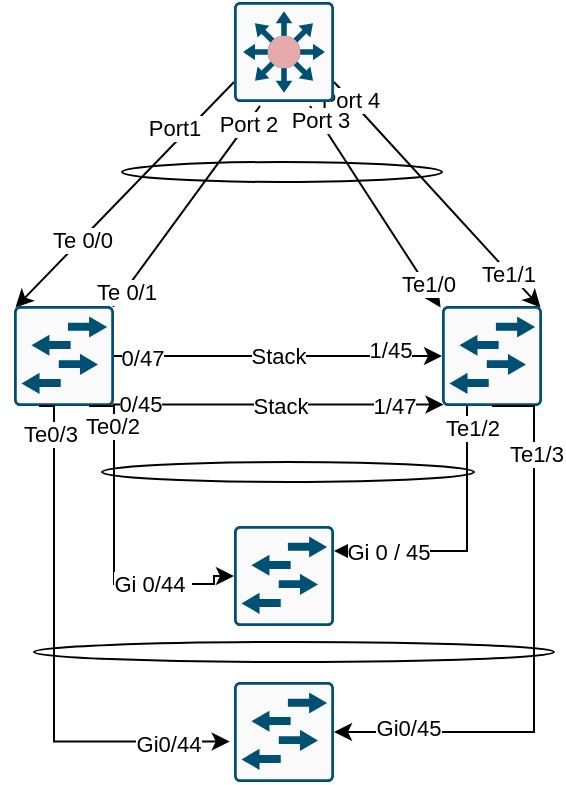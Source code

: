 <mxfile version="27.0.9" pages="2">
  <diagram name="ARH - DRAFT" id="EcpfBlRpPGGbIzdA--E7">
    <mxGraphModel dx="1126" dy="681" grid="1" gridSize="10" guides="1" tooltips="1" connect="1" arrows="1" fold="1" page="1" pageScale="1" pageWidth="827" pageHeight="1169" math="0" shadow="0">
      <root>
        <mxCell id="0" />
        <mxCell id="1" parent="0" />
        <mxCell id="5JxM0j5yGuvOeoseSYfZ-1" style="rounded=0;orthogonalLoop=1;jettySize=auto;html=1;exitX=0;exitY=0.75;exitDx=0;exitDy=0;exitPerimeter=0;entryX=0.015;entryY=0.015;entryDx=0;entryDy=0;entryPerimeter=0;strokeColor=light-dark(#000000,#FF0606);" parent="1" target="5JxM0j5yGuvOeoseSYfZ-4" edge="1">
          <mxGeometry relative="1" as="geometry">
            <mxPoint x="400" y="170" as="sourcePoint" />
          </mxGeometry>
        </mxCell>
        <mxCell id="5JxM0j5yGuvOeoseSYfZ-2" value="Port1" style="edgeLabel;html=1;align=center;verticalAlign=middle;resizable=0;points=[];" parent="5JxM0j5yGuvOeoseSYfZ-1" vertex="1" connectable="0">
          <mxGeometry x="-0.665" relative="1" as="geometry">
            <mxPoint x="-12" y="4" as="offset" />
          </mxGeometry>
        </mxCell>
        <mxCell id="5JxM0j5yGuvOeoseSYfZ-3" value="Te 0/0" style="edgeLabel;html=1;align=center;verticalAlign=middle;resizable=0;points=[];" parent="5JxM0j5yGuvOeoseSYfZ-1" vertex="1" connectable="0">
          <mxGeometry x="0.392" relative="1" as="geometry">
            <mxPoint as="offset" />
          </mxGeometry>
        </mxCell>
        <mxCell id="5JxM0j5yGuvOeoseSYfZ-4" value="" style="sketch=0;points=[[0.015,0.015,0],[0.985,0.015,0],[0.985,0.985,0],[0.015,0.985,0],[0.25,0,0],[0.5,0,0],[0.75,0,0],[1,0.25,0],[1,0.5,0],[1,0.75,0],[0.75,1,0],[0.5,1,0],[0.25,1,0],[0,0.75,0],[0,0.5,0],[0,0.25,0]];verticalLabelPosition=bottom;html=1;verticalAlign=top;aspect=fixed;align=center;pointerEvents=1;shape=mxgraph.cisco19.rect;prIcon=l2_switch;fillColor=#FAFAFA;strokeColor=#005073;" parent="1" vertex="1">
          <mxGeometry x="290" y="282" width="50" height="50" as="geometry" />
        </mxCell>
        <mxCell id="5JxM0j5yGuvOeoseSYfZ-5" value="" style="sketch=0;points=[[0.015,0.015,0],[0.985,0.015,0],[0.985,0.985,0],[0.015,0.985,0],[0.25,0,0],[0.5,0,0],[0.75,0,0],[1,0.25,0],[1,0.5,0],[1,0.75,0],[0.75,1,0],[0.5,1,0],[0.25,1,0],[0,0.75,0],[0,0.5,0],[0,0.25,0]];verticalLabelPosition=bottom;html=1;verticalAlign=top;aspect=fixed;align=center;pointerEvents=1;shape=mxgraph.cisco19.rect;prIcon=l2_switch;fillColor=#FAFAFA;strokeColor=#005073;" parent="1" vertex="1">
          <mxGeometry x="504" y="282" width="50" height="50" as="geometry" />
        </mxCell>
        <mxCell id="5JxM0j5yGuvOeoseSYfZ-6" value="" style="sketch=0;points=[[0.015,0.015,0],[0.985,0.015,0],[0.985,0.985,0],[0.015,0.985,0],[0.25,0,0],[0.5,0,0],[0.75,0,0],[1,0.25,0],[1,0.5,0],[1,0.75,0],[0.75,1,0],[0.5,1,0],[0.25,1,0],[0,0.75,0],[0,0.5,0],[0,0.25,0]];verticalLabelPosition=bottom;html=1;verticalAlign=top;aspect=fixed;align=center;pointerEvents=1;shape=mxgraph.cisco19.rect;prIcon=l2_switch;fillColor=#FAFAFA;strokeColor=#005073;" parent="1" vertex="1">
          <mxGeometry x="400" y="392" width="50" height="50" as="geometry" />
        </mxCell>
        <mxCell id="5JxM0j5yGuvOeoseSYfZ-7" style="rounded=0;orthogonalLoop=1;jettySize=auto;html=1;exitX=0.25;exitY=1;exitDx=0;exitDy=0;exitPerimeter=0;entryX=0.985;entryY=0.015;entryDx=0;entryDy=0;entryPerimeter=0;strokeColor=light-dark(#000000,#FF0606);" parent="1" target="5JxM0j5yGuvOeoseSYfZ-4" edge="1">
          <mxGeometry relative="1" as="geometry">
            <mxPoint x="413" y="182" as="sourcePoint" />
          </mxGeometry>
        </mxCell>
        <mxCell id="5JxM0j5yGuvOeoseSYfZ-8" value="Port 2" style="edgeLabel;html=1;align=center;verticalAlign=middle;resizable=0;points=[];" parent="5JxM0j5yGuvOeoseSYfZ-7" vertex="1" connectable="0">
          <mxGeometry x="-0.833" relative="1" as="geometry">
            <mxPoint as="offset" />
          </mxGeometry>
        </mxCell>
        <mxCell id="5JxM0j5yGuvOeoseSYfZ-9" value="Te 0/1" style="edgeLabel;html=1;align=center;verticalAlign=middle;resizable=0;points=[];" parent="5JxM0j5yGuvOeoseSYfZ-7" vertex="1" connectable="0">
          <mxGeometry x="0.833" relative="1" as="geometry">
            <mxPoint as="offset" />
          </mxGeometry>
        </mxCell>
        <mxCell id="5JxM0j5yGuvOeoseSYfZ-10" style="rounded=0;orthogonalLoop=1;jettySize=auto;html=1;entryX=0.985;entryY=0.015;entryDx=0;entryDy=0;entryPerimeter=0;strokeColor=light-dark(#000000,#33FF33);exitX=1;exitY=0.75;exitDx=0;exitDy=0;exitPerimeter=0;" parent="1" target="5JxM0j5yGuvOeoseSYfZ-5" edge="1">
          <mxGeometry relative="1" as="geometry">
            <mxPoint x="450" y="170" as="sourcePoint" />
          </mxGeometry>
        </mxCell>
        <mxCell id="5JxM0j5yGuvOeoseSYfZ-11" value="Port 4" style="edgeLabel;html=1;align=center;verticalAlign=middle;resizable=0;points=[];" parent="5JxM0j5yGuvOeoseSYfZ-10" vertex="1" connectable="0">
          <mxGeometry x="-0.852" relative="1" as="geometry">
            <mxPoint as="offset" />
          </mxGeometry>
        </mxCell>
        <mxCell id="5JxM0j5yGuvOeoseSYfZ-12" value="Te1/1" style="edgeLabel;html=1;align=center;verticalAlign=middle;resizable=0;points=[];" parent="5JxM0j5yGuvOeoseSYfZ-10" vertex="1" connectable="0">
          <mxGeometry x="0.689" y="-1" relative="1" as="geometry">
            <mxPoint as="offset" />
          </mxGeometry>
        </mxCell>
        <mxCell id="5JxM0j5yGuvOeoseSYfZ-13" style="rounded=0;orthogonalLoop=1;jettySize=auto;html=1;exitX=0.75;exitY=1;exitDx=0;exitDy=0;exitPerimeter=0;entryX=0.015;entryY=0.015;entryDx=0;entryDy=0;entryPerimeter=0;strokeColor=light-dark(#000000,#33FF33);" parent="1" edge="1">
          <mxGeometry relative="1" as="geometry">
            <mxPoint x="438" y="182" as="sourcePoint" />
            <mxPoint x="503.3" y="282.75" as="targetPoint" />
          </mxGeometry>
        </mxCell>
        <mxCell id="5JxM0j5yGuvOeoseSYfZ-14" value="Port 3" style="edgeLabel;html=1;align=center;verticalAlign=middle;resizable=0;points=[];" parent="5JxM0j5yGuvOeoseSYfZ-13" vertex="1" connectable="0">
          <mxGeometry x="-0.869" relative="1" as="geometry">
            <mxPoint as="offset" />
          </mxGeometry>
        </mxCell>
        <mxCell id="5JxM0j5yGuvOeoseSYfZ-15" value="Te1/0" style="edgeLabel;html=1;align=center;verticalAlign=middle;resizable=0;points=[];" parent="5JxM0j5yGuvOeoseSYfZ-13" vertex="1" connectable="0">
          <mxGeometry x="0.785" y="1" relative="1" as="geometry">
            <mxPoint as="offset" />
          </mxGeometry>
        </mxCell>
        <mxCell id="5JxM0j5yGuvOeoseSYfZ-16" style="edgeStyle=orthogonalEdgeStyle;rounded=0;orthogonalLoop=1;jettySize=auto;html=1;exitX=0.25;exitY=1;exitDx=0;exitDy=0;exitPerimeter=0;entryX=-0.043;entryY=0.595;entryDx=0;entryDy=0;entryPerimeter=0;strokeColor=light-dark(#000000,#FF0808);" parent="1" source="5JxM0j5yGuvOeoseSYfZ-4" target="CF72kzbCDmNTBir-cZuD-3" edge="1">
          <mxGeometry relative="1" as="geometry">
            <Array as="points">
              <mxPoint x="310" y="332" />
              <mxPoint x="310" y="500" />
            </Array>
          </mxGeometry>
        </mxCell>
        <mxCell id="CF72kzbCDmNTBir-cZuD-6" value="Gi0/44" style="edgeLabel;html=1;align=center;verticalAlign=middle;resizable=0;points=[];" parent="5JxM0j5yGuvOeoseSYfZ-16" vertex="1" connectable="0">
          <mxGeometry x="0.765" y="-1" relative="1" as="geometry">
            <mxPoint as="offset" />
          </mxGeometry>
        </mxCell>
        <mxCell id="CF72kzbCDmNTBir-cZuD-9" value="Te0/3" style="edgeLabel;html=1;align=center;verticalAlign=middle;resizable=0;points=[];" parent="5JxM0j5yGuvOeoseSYfZ-16" vertex="1" connectable="0">
          <mxGeometry x="-0.841" y="-2" relative="1" as="geometry">
            <mxPoint as="offset" />
          </mxGeometry>
        </mxCell>
        <mxCell id="5JxM0j5yGuvOeoseSYfZ-17" style="edgeStyle=orthogonalEdgeStyle;rounded=0;orthogonalLoop=1;jettySize=auto;html=1;exitX=0.25;exitY=1;exitDx=0;exitDy=0;exitPerimeter=0;entryX=1;entryY=0.25;entryDx=0;entryDy=0;entryPerimeter=0;strokeColor=light-dark(#000000,#66FF66);" parent="1" source="5JxM0j5yGuvOeoseSYfZ-5" target="5JxM0j5yGuvOeoseSYfZ-6" edge="1">
          <mxGeometry relative="1" as="geometry" />
        </mxCell>
        <mxCell id="CF72kzbCDmNTBir-cZuD-4" value="&lt;span style=&quot;caret-color: rgba(0, 0, 0, 0); color: rgba(0, 0, 0, 0); font-family: monospace; font-size: 0px; text-align: start; background-color: rgb(27, 29, 30);&quot;&gt;%3CmxGraphModel%3E%3Croot%3E%3CmxCell%20id%3D%220%22%2F%3E%3CmxCell%20id%3D%221%22%20parent%3D%220%22%2F%3E%3CmxCell%20id%3D%222%22%20value%3D%22Gi%200%2F44%26amp%3Bnbsp%3B%22%20style%3D%22edgeLabel%3Bhtml%3D1%3Balign%3Dcenter%3BverticalAlign%3Dmiddle%3Bresizable%3D0%3Bpoints%3D%5B%5D%3B%22%20vertex%3D%221%22%20connectable%3D%220%22%20parent%3D%221%22%3E%3CmxGeometry%20x%3D%22355.524%22%20y%3D%22421.0%22%20as%3D%22geometry%22%2F%3E%3C%2FmxCell%3E%3C%2Froot%3E%3C%2FmxGraphModel%3E&lt;/span&gt;" style="edgeLabel;html=1;align=center;verticalAlign=middle;resizable=0;points=[];" parent="5JxM0j5yGuvOeoseSYfZ-17" vertex="1" connectable="0">
          <mxGeometry x="0.593" relative="1" as="geometry">
            <mxPoint as="offset" />
          </mxGeometry>
        </mxCell>
        <mxCell id="CF72kzbCDmNTBir-cZuD-5" value="Gi 0 / 45" style="edgeLabel;html=1;align=center;verticalAlign=middle;resizable=0;points=[];" parent="5JxM0j5yGuvOeoseSYfZ-17" vertex="1" connectable="0">
          <mxGeometry x="0.613" relative="1" as="geometry">
            <mxPoint as="offset" />
          </mxGeometry>
        </mxCell>
        <mxCell id="CF72kzbCDmNTBir-cZuD-10" value="Te1/2" style="edgeLabel;html=1;align=center;verticalAlign=middle;resizable=0;points=[];" parent="5JxM0j5yGuvOeoseSYfZ-17" vertex="1" connectable="0">
          <mxGeometry x="-0.84" y="2" relative="1" as="geometry">
            <mxPoint as="offset" />
          </mxGeometry>
        </mxCell>
        <mxCell id="5JxM0j5yGuvOeoseSYfZ-18" value="Te1/3" style="edgeStyle=orthogonalEdgeStyle;rounded=0;orthogonalLoop=1;jettySize=auto;html=1;exitX=0.5;exitY=1;exitDx=0;exitDy=0;exitPerimeter=0;entryX=1;entryY=0.5;entryDx=0;entryDy=0;entryPerimeter=0;strokeColor=light-dark(#000000,#66FF66);" parent="1" source="5JxM0j5yGuvOeoseSYfZ-5" target="CF72kzbCDmNTBir-cZuD-3" edge="1">
          <mxGeometry x="-0.686" y="1" relative="1" as="geometry">
            <mxPoint x="450" y="510" as="targetPoint" />
            <Array as="points">
              <mxPoint x="550" y="332" />
              <mxPoint x="550" y="495" />
            </Array>
            <mxPoint as="offset" />
          </mxGeometry>
        </mxCell>
        <mxCell id="CF72kzbCDmNTBir-cZuD-7" value="Gi0/45" style="edgeLabel;html=1;align=center;verticalAlign=middle;resizable=0;points=[];" parent="5JxM0j5yGuvOeoseSYfZ-18" vertex="1" connectable="0">
          <mxGeometry x="0.738" y="-2" relative="1" as="geometry">
            <mxPoint as="offset" />
          </mxGeometry>
        </mxCell>
        <mxCell id="5JxM0j5yGuvOeoseSYfZ-19" style="edgeStyle=orthogonalEdgeStyle;rounded=0;orthogonalLoop=1;jettySize=auto;html=1;exitX=0.75;exitY=1;exitDx=0;exitDy=0;exitPerimeter=0;strokeColor=light-dark(#000000,#FF0808);entryX=0;entryY=0.5;entryDx=0;entryDy=0;entryPerimeter=0;" parent="1" source="5JxM0j5yGuvOeoseSYfZ-4" target="5JxM0j5yGuvOeoseSYfZ-6" edge="1">
          <mxGeometry relative="1" as="geometry">
            <mxPoint x="390" y="410" as="targetPoint" />
            <Array as="points">
              <mxPoint x="340" y="332" />
              <mxPoint x="340" y="421" />
              <mxPoint x="390" y="421" />
              <mxPoint x="390" y="417" />
            </Array>
          </mxGeometry>
        </mxCell>
        <mxCell id="5JxM0j5yGuvOeoseSYfZ-20" value="Te0/2" style="edgeLabel;html=1;align=center;verticalAlign=middle;resizable=0;points=[];" parent="5JxM0j5yGuvOeoseSYfZ-19" vertex="1" connectable="0">
          <mxGeometry x="-0.819" y="-1" relative="1" as="geometry">
            <mxPoint y="7" as="offset" />
          </mxGeometry>
        </mxCell>
        <mxCell id="CF72kzbCDmNTBir-cZuD-2" value="Gi 0/44&amp;nbsp;" style="edgeLabel;html=1;align=center;verticalAlign=middle;resizable=0;points=[];" parent="5JxM0j5yGuvOeoseSYfZ-19" vertex="1" connectable="0">
          <mxGeometry x="0.455" relative="1" as="geometry">
            <mxPoint as="offset" />
          </mxGeometry>
        </mxCell>
        <mxCell id="5JxM0j5yGuvOeoseSYfZ-21" value="Stack" style="rounded=0;orthogonalLoop=1;jettySize=auto;html=1;entryX=0;entryY=0.5;entryDx=0;entryDy=0;entryPerimeter=0;strokeColor=light-dark(#000000,#A680B8);" parent="1" source="5JxM0j5yGuvOeoseSYfZ-4" target="5JxM0j5yGuvOeoseSYfZ-5" edge="1">
          <mxGeometry relative="1" as="geometry" />
        </mxCell>
        <mxCell id="5JxM0j5yGuvOeoseSYfZ-22" value="1/45" style="edgeLabel;html=1;align=center;verticalAlign=middle;resizable=0;points=[];" parent="5JxM0j5yGuvOeoseSYfZ-21" vertex="1" connectable="0">
          <mxGeometry x="0.679" y="3" relative="1" as="geometry">
            <mxPoint as="offset" />
          </mxGeometry>
        </mxCell>
        <mxCell id="5JxM0j5yGuvOeoseSYfZ-23" value="0/47" style="edgeLabel;html=1;align=center;verticalAlign=middle;resizable=0;points=[];" parent="5JxM0j5yGuvOeoseSYfZ-21" vertex="1" connectable="0">
          <mxGeometry x="-0.827" y="-1" relative="1" as="geometry">
            <mxPoint as="offset" />
          </mxGeometry>
        </mxCell>
        <mxCell id="5JxM0j5yGuvOeoseSYfZ-24" style="rounded=0;orthogonalLoop=1;jettySize=auto;html=1;exitX=0.985;exitY=0.985;exitDx=0;exitDy=0;exitPerimeter=0;entryX=0.015;entryY=0.985;entryDx=0;entryDy=0;entryPerimeter=0;strokeColor=light-dark(#000000,#A680B8);" parent="1" source="5JxM0j5yGuvOeoseSYfZ-4" target="5JxM0j5yGuvOeoseSYfZ-5" edge="1">
          <mxGeometry relative="1" as="geometry" />
        </mxCell>
        <mxCell id="5JxM0j5yGuvOeoseSYfZ-25" value="Stack" style="edgeLabel;html=1;align=center;verticalAlign=middle;resizable=0;points=[];" parent="5JxM0j5yGuvOeoseSYfZ-24" vertex="1" connectable="0">
          <mxGeometry x="0.005" relative="1" as="geometry">
            <mxPoint as="offset" />
          </mxGeometry>
        </mxCell>
        <mxCell id="5JxM0j5yGuvOeoseSYfZ-26" value="0/45" style="edgeLabel;html=1;align=center;verticalAlign=middle;resizable=0;points=[];" parent="5JxM0j5yGuvOeoseSYfZ-24" vertex="1" connectable="0">
          <mxGeometry x="-0.834" y="1" relative="1" as="geometry">
            <mxPoint as="offset" />
          </mxGeometry>
        </mxCell>
        <mxCell id="5JxM0j5yGuvOeoseSYfZ-27" value="1/47" style="edgeLabel;html=1;align=center;verticalAlign=middle;resizable=0;points=[];" parent="5JxM0j5yGuvOeoseSYfZ-24" vertex="1" connectable="0">
          <mxGeometry x="0.695" relative="1" as="geometry">
            <mxPoint as="offset" />
          </mxGeometry>
        </mxCell>
        <mxCell id="CF72kzbCDmNTBir-cZuD-3" value="" style="sketch=0;points=[[0.015,0.015,0],[0.985,0.015,0],[0.985,0.985,0],[0.015,0.985,0],[0.25,0,0],[0.5,0,0],[0.75,0,0],[1,0.25,0],[1,0.5,0],[1,0.75,0],[0.75,1,0],[0.5,1,0],[0.25,1,0],[0,0.75,0],[0,0.5,0],[0,0.25,0]];verticalLabelPosition=bottom;html=1;verticalAlign=top;aspect=fixed;align=center;pointerEvents=1;shape=mxgraph.cisco19.rect;prIcon=l2_switch;fillColor=#FAFAFA;strokeColor=#005073;" parent="1" vertex="1">
          <mxGeometry x="400" y="470" width="50" height="50" as="geometry" />
        </mxCell>
        <mxCell id="CF72kzbCDmNTBir-cZuD-11" value="" style="sketch=0;points=[[0.015,0.015,0],[0.985,0.015,0],[0.985,0.985,0],[0.015,0.985,0],[0.25,0,0],[0.5,0,0],[0.75,0,0],[1,0.25,0],[1,0.5,0],[1,0.75,0],[0.75,1,0],[0.5,1,0],[0.25,1,0],[0,0.75,0],[0,0.5,0],[0,0.25,0]];verticalLabelPosition=bottom;html=1;verticalAlign=top;aspect=fixed;align=center;pointerEvents=1;shape=mxgraph.cisco19.rect;prIcon=secure_catalyst_switch_color2;fillColor=#FAFAFA;strokeColor=#005073;" parent="1" vertex="1">
          <mxGeometry x="400" y="130" width="50" height="50" as="geometry" />
        </mxCell>
        <mxCell id="Vj_wu3tnFk1BxuL_sQpy-1" value="" style="ellipse;whiteSpace=wrap;html=1;fillColor=none;" parent="1" vertex="1">
          <mxGeometry x="344" y="210" width="160" height="10" as="geometry" />
        </mxCell>
        <mxCell id="Vj_wu3tnFk1BxuL_sQpy-3" value="" style="ellipse;whiteSpace=wrap;html=1;fillColor=none;" parent="1" vertex="1">
          <mxGeometry x="334" y="360" width="186" height="10" as="geometry" />
        </mxCell>
        <mxCell id="Vj_wu3tnFk1BxuL_sQpy-4" value="" style="ellipse;whiteSpace=wrap;html=1;fillColor=none;" parent="1" vertex="1">
          <mxGeometry x="300" y="450" width="260" height="10" as="geometry" />
        </mxCell>
      </root>
    </mxGraphModel>
  </diagram>
  <diagram id="9fz9DXgcTHSOzAiLRPZR" name="CPH - DRAFT">
    <mxGraphModel dx="1126" dy="681" grid="1" gridSize="10" guides="1" tooltips="1" connect="1" arrows="1" fold="1" page="1" pageScale="1" pageWidth="827" pageHeight="1169" math="0" shadow="0">
      <root>
        <mxCell id="0" />
        <mxCell id="1" parent="0" />
        <mxCell id="Uam4zqeVDoqMAn0dS0Y7-8" value="HA2" style="rounded=0;orthogonalLoop=1;jettySize=auto;html=1;exitX=1;exitY=0.75;exitDx=0;exitDy=0;exitPerimeter=0;edgeStyle=orthogonalEdgeStyle;entryX=-0.04;entryY=0.732;entryDx=0;entryDy=0;entryPerimeter=0;endArrow=none;startFill=0;" parent="1" source="Uam4zqeVDoqMAn0dS0Y7-1" target="Uam4zqeVDoqMAn0dS0Y7-2" edge="1">
          <mxGeometry relative="1" as="geometry">
            <Array as="points">
              <mxPoint x="315" y="128" />
              <mxPoint x="315" y="130" />
              <mxPoint x="398" y="130" />
            </Array>
          </mxGeometry>
        </mxCell>
        <mxCell id="Tpd4rJX0nJe-KJkp6jeJ-4" value="Eth14" style="edgeStyle=orthogonalEdgeStyle;rounded=0;orthogonalLoop=1;jettySize=auto;html=1;strokeColor=light-dark(#000000,#FF0000);fontSize=7;" parent="1" source="Uam4zqeVDoqMAn0dS0Y7-1" target="Uam4zqeVDoqMAn0dS0Y7-3" edge="1">
          <mxGeometry x="-0.714" y="5" relative="1" as="geometry">
            <mxPoint as="offset" />
          </mxGeometry>
        </mxCell>
        <mxCell id="Tpd4rJX0nJe-KJkp6jeJ-6" value="Te0/1" style="edgeLabel;html=1;align=center;verticalAlign=middle;resizable=0;points=[];fontSize=7;" parent="Tpd4rJX0nJe-KJkp6jeJ-4" vertex="1" connectable="0">
          <mxGeometry x="0.359" y="1" relative="1" as="geometry">
            <mxPoint as="offset" />
          </mxGeometry>
        </mxCell>
        <mxCell id="fuibJkZ8jx7en8GpcpJ6-9" value="Text" style="edgeLabel;html=1;align=center;verticalAlign=middle;resizable=0;points=[];fontSize=7;" parent="Tpd4rJX0nJe-KJkp6jeJ-4" vertex="1" connectable="0">
          <mxGeometry x="-0.133" y="-1" relative="1" as="geometry">
            <mxPoint as="offset" />
          </mxGeometry>
        </mxCell>
        <mxCell id="Uam4zqeVDoqMAn0dS0Y7-1" value="" style="sketch=0;points=[[0.015,0.015,0],[0.985,0.015,0],[0.985,0.985,0],[0.015,0.985,0],[0.25,0,0],[0.5,0,0],[0.75,0,0],[1,0.25,0],[1,0.5,0],[1,0.75,0],[0.75,1,0],[0.5,1,0],[0.25,1,0],[0,0.75,0],[0,0.5,0],[0,0.25,0]];verticalLabelPosition=bottom;html=1;verticalAlign=top;aspect=fixed;align=center;pointerEvents=1;shape=mxgraph.cisco19.rect;prIcon=secure_catalyst_switch_color2;fillColor=#FAFAFA;strokeColor=#005073;" parent="1" vertex="1">
          <mxGeometry x="180" y="90" width="50" height="50" as="geometry" />
        </mxCell>
        <mxCell id="Uam4zqeVDoqMAn0dS0Y7-2" value="" style="sketch=0;points=[[0.015,0.015,0],[0.985,0.015,0],[0.985,0.985,0],[0.015,0.985,0],[0.25,0,0],[0.5,0,0],[0.75,0,0],[1,0.25,0],[1,0.5,0],[1,0.75,0],[0.75,1,0],[0.5,1,0],[0.25,1,0],[0,0.75,0],[0,0.5,0],[0,0.25,0]];verticalLabelPosition=bottom;html=1;verticalAlign=top;aspect=fixed;align=center;pointerEvents=1;shape=mxgraph.cisco19.rect;prIcon=secure_catalyst_switch_color2;fillColor=#FAFAFA;strokeColor=#005073;" parent="1" vertex="1">
          <mxGeometry x="400" y="90" width="50" height="50" as="geometry" />
        </mxCell>
        <mxCell id="Uam4zqeVDoqMAn0dS0Y7-3" value="" style="sketch=0;points=[[0.015,0.015,0],[0.985,0.015,0],[0.985,0.985,0],[0.015,0.985,0],[0.25,0,0],[0.5,0,0],[0.75,0,0],[1,0.25,0],[1,0.5,0],[1,0.75,0],[0.75,1,0],[0.5,1,0],[0.25,1,0],[0,0.75,0],[0,0.5,0],[0,0.25,0]];verticalLabelPosition=bottom;html=1;verticalAlign=top;aspect=fixed;align=center;pointerEvents=1;shape=mxgraph.cisco19.rect;prIcon=l2_switch;fillColor=#FAFAFA;strokeColor=#005073;" parent="1" vertex="1">
          <mxGeometry x="180" y="260" width="50" height="50" as="geometry" />
        </mxCell>
        <mxCell id="Uam4zqeVDoqMAn0dS0Y7-4" value="" style="sketch=0;points=[[0.015,0.015,0],[0.985,0.015,0],[0.985,0.985,0],[0.015,0.985,0],[0.25,0,0],[0.5,0,0],[0.75,0,0],[1,0.25,0],[1,0.5,0],[1,0.75,0],[0.75,1,0],[0.5,1,0],[0.25,1,0],[0,0.75,0],[0,0.5,0],[0,0.25,0]];verticalLabelPosition=bottom;html=1;verticalAlign=top;aspect=fixed;align=center;pointerEvents=1;shape=mxgraph.cisco19.rect;prIcon=l2_switch;fillColor=#FAFAFA;strokeColor=#005073;" parent="1" vertex="1">
          <mxGeometry x="400" y="260" width="50" height="50" as="geometry" />
        </mxCell>
        <mxCell id="Uam4zqeVDoqMAn0dS0Y7-5" value="" style="sketch=0;points=[[0.015,0.015,0],[0.985,0.015,0],[0.985,0.985,0],[0.015,0.985,0],[0.25,0,0],[0.5,0,0],[0.75,0,0],[1,0.25,0],[1,0.5,0],[1,0.75,0],[0.75,1,0],[0.5,1,0],[0.25,1,0],[0,0.75,0],[0,0.5,0],[0,0.25,0]];verticalLabelPosition=bottom;html=1;verticalAlign=top;aspect=fixed;align=center;pointerEvents=1;shape=mxgraph.cisco19.rect;prIcon=l2_switch;fillColor=#FAFAFA;strokeColor=#005073;" parent="1" vertex="1">
          <mxGeometry x="180" y="408" width="50" height="50" as="geometry" />
        </mxCell>
        <mxCell id="Uam4zqeVDoqMAn0dS0Y7-6" value="" style="sketch=0;points=[[0.015,0.015,0],[0.985,0.015,0],[0.985,0.985,0],[0.015,0.985,0],[0.25,0,0],[0.5,0,0],[0.75,0,0],[1,0.25,0],[1,0.5,0],[1,0.75,0],[0.75,1,0],[0.5,1,0],[0.25,1,0],[0,0.75,0],[0,0.5,0],[0,0.25,0]];verticalLabelPosition=bottom;html=1;verticalAlign=top;aspect=fixed;align=center;pointerEvents=1;shape=mxgraph.cisco19.rect;prIcon=l2_switch;fillColor=#FAFAFA;strokeColor=#005073;" parent="1" vertex="1">
          <mxGeometry x="400" y="408" width="50" height="50" as="geometry" />
        </mxCell>
        <mxCell id="Uam4zqeVDoqMAn0dS0Y7-7" style="rounded=0;orthogonalLoop=1;jettySize=auto;html=1;exitX=1;exitY=0.5;exitDx=0;exitDy=0;exitPerimeter=0;entryX=0.229;entryY=0.53;entryDx=0;entryDy=0;entryPerimeter=0;strokeColor=default;endArrow=none;startFill=0;edgeStyle=orthogonalEdgeStyle;" parent="1" source="Uam4zqeVDoqMAn0dS0Y7-1" target="Uam4zqeVDoqMAn0dS0Y7-2" edge="1">
          <mxGeometry relative="1" as="geometry" />
        </mxCell>
        <mxCell id="Tpd4rJX0nJe-KJkp6jeJ-20" value="HA1" style="edgeLabel;html=1;align=center;verticalAlign=middle;resizable=0;points=[];" parent="Uam4zqeVDoqMAn0dS0Y7-7" vertex="1" connectable="0">
          <mxGeometry x="-0.056" y="2" relative="1" as="geometry">
            <mxPoint as="offset" />
          </mxGeometry>
        </mxCell>
        <mxCell id="Uam4zqeVDoqMAn0dS0Y7-9" value="Te 0/0" style="rounded=0;orthogonalLoop=1;jettySize=auto;html=1;exitX=0.015;exitY=0.985;exitDx=0;exitDy=0;exitPerimeter=0;entryX=0.015;entryY=0.015;entryDx=0;entryDy=0;entryPerimeter=0;strokeColor=light-dark(#000000,#FF0000);fontSize=7;" parent="1" source="Uam4zqeVDoqMAn0dS0Y7-1" target="Uam4zqeVDoqMAn0dS0Y7-3" edge="1">
          <mxGeometry x="0.42" relative="1" as="geometry">
            <mxPoint as="offset" />
          </mxGeometry>
        </mxCell>
        <mxCell id="Tpd4rJX0nJe-KJkp6jeJ-3" value="Eth13" style="edgeLabel;html=1;align=center;verticalAlign=middle;resizable=0;points=[];fontSize=7;" parent="Uam4zqeVDoqMAn0dS0Y7-9" vertex="1" connectable="0">
          <mxGeometry x="-0.652" y="1" relative="1" as="geometry">
            <mxPoint as="offset" />
          </mxGeometry>
        </mxCell>
        <mxCell id="Uam4zqeVDoqMAn0dS0Y7-10" style="rounded=0;orthogonalLoop=1;jettySize=auto;html=1;exitX=0.75;exitY=1;exitDx=0;exitDy=0;exitPerimeter=0;entryX=0.174;entryY=0.006;entryDx=0;entryDy=0;entryPerimeter=0;strokeColor=light-dark(#000000,#FF0000);" parent="1" source="Uam4zqeVDoqMAn0dS0Y7-1" target="Uam4zqeVDoqMAn0dS0Y7-4" edge="1">
          <mxGeometry relative="1" as="geometry" />
        </mxCell>
        <mxCell id="Tpd4rJX0nJe-KJkp6jeJ-9" value="Te1/2" style="edgeLabel;html=1;align=center;verticalAlign=middle;resizable=0;points=[];fontSize=7;" parent="Uam4zqeVDoqMAn0dS0Y7-10" vertex="1" connectable="0">
          <mxGeometry x="0.698" relative="1" as="geometry">
            <mxPoint x="-10" as="offset" />
          </mxGeometry>
        </mxCell>
        <mxCell id="Tpd4rJX0nJe-KJkp6jeJ-10" value="Eth15" style="edgeLabel;html=1;align=center;verticalAlign=middle;resizable=0;points=[];fontSize=7;" parent="Uam4zqeVDoqMAn0dS0Y7-10" vertex="1" connectable="0">
          <mxGeometry x="-0.756" y="-1" relative="1" as="geometry">
            <mxPoint as="offset" />
          </mxGeometry>
        </mxCell>
        <mxCell id="Uam4zqeVDoqMAn0dS0Y7-11" style="rounded=0;orthogonalLoop=1;jettySize=auto;html=1;exitX=0.75;exitY=1;exitDx=0;exitDy=0;exitPerimeter=0;entryX=0.891;entryY=-0.049;entryDx=0;entryDy=0;entryPerimeter=0;strokeColor=light-dark(#000000,#99FF33);" parent="1" source="Uam4zqeVDoqMAn0dS0Y7-2" target="Uam4zqeVDoqMAn0dS0Y7-4" edge="1">
          <mxGeometry relative="1" as="geometry" />
        </mxCell>
        <mxCell id="Tpd4rJX0nJe-KJkp6jeJ-13" value="eth13" style="edgeLabel;html=1;align=center;verticalAlign=middle;resizable=0;points=[];fontSize=7;" parent="Uam4zqeVDoqMAn0dS0Y7-11" vertex="1" connectable="0">
          <mxGeometry x="-0.085" y="3" relative="1" as="geometry">
            <mxPoint as="offset" />
          </mxGeometry>
        </mxCell>
        <mxCell id="Tpd4rJX0nJe-KJkp6jeJ-14" value="Te1/0" style="edgeLabel;html=1;align=center;verticalAlign=middle;resizable=0;points=[];fontSize=7;" parent="Uam4zqeVDoqMAn0dS0Y7-11" vertex="1" connectable="0">
          <mxGeometry x="0.675" relative="1" as="geometry">
            <mxPoint as="offset" />
          </mxGeometry>
        </mxCell>
        <mxCell id="Uam4zqeVDoqMAn0dS0Y7-12" style="rounded=0;orthogonalLoop=1;jettySize=auto;html=1;entryX=1;entryY=0.25;entryDx=0;entryDy=0;entryPerimeter=0;exitX=0.25;exitY=1;exitDx=0;exitDy=0;exitPerimeter=0;strokeColor=light-dark(#000000,#99FF33);" parent="1" source="Uam4zqeVDoqMAn0dS0Y7-2" target="Uam4zqeVDoqMAn0dS0Y7-3" edge="1">
          <mxGeometry relative="1" as="geometry" />
        </mxCell>
        <mxCell id="Tpd4rJX0nJe-KJkp6jeJ-17" value="Eth15" style="edgeLabel;html=1;align=center;verticalAlign=middle;resizable=0;points=[];fontSize=7;" parent="Uam4zqeVDoqMAn0dS0Y7-12" vertex="1" connectable="0">
          <mxGeometry x="-0.83" relative="1" as="geometry">
            <mxPoint as="offset" />
          </mxGeometry>
        </mxCell>
        <mxCell id="Tpd4rJX0nJe-KJkp6jeJ-18" value="Te0/2" style="edgeLabel;html=1;align=center;verticalAlign=middle;resizable=0;points=[];fontSize=7;" parent="Uam4zqeVDoqMAn0dS0Y7-12" vertex="1" connectable="0">
          <mxGeometry x="0.737" y="1" relative="1" as="geometry">
            <mxPoint as="offset" />
          </mxGeometry>
        </mxCell>
        <mxCell id="Uam4zqeVDoqMAn0dS0Y7-15" value="2/3/1" style="edgeStyle=orthogonalEdgeStyle;rounded=0;orthogonalLoop=1;jettySize=auto;html=1;entryX=0.5;entryY=0;entryDx=0;entryDy=0;entryPerimeter=0;strokeColor=light-dark(#000000,#99FF33);fontSize=7;" parent="1" source="Uam4zqeVDoqMAn0dS0Y7-4" target="Uam4zqeVDoqMAn0dS0Y7-6" edge="1">
          <mxGeometry x="0.633" relative="1" as="geometry">
            <mxPoint as="offset" />
          </mxGeometry>
        </mxCell>
        <mxCell id="L0_Iptt1v66NpwM4Smkf-10" value="1/3" style="edgeLabel;html=1;align=center;verticalAlign=middle;resizable=0;points=[];fontSize=7;" parent="Uam4zqeVDoqMAn0dS0Y7-15" vertex="1" connectable="0">
          <mxGeometry x="-0.667" relative="1" as="geometry">
            <mxPoint as="offset" />
          </mxGeometry>
        </mxCell>
        <mxCell id="Uam4zqeVDoqMAn0dS0Y7-16" value="1/3/1" style="edgeStyle=orthogonalEdgeStyle;rounded=0;orthogonalLoop=1;jettySize=auto;html=1;entryX=0.5;entryY=0;entryDx=0;entryDy=0;entryPerimeter=0;strokeColor=light-dark(#000000,#FF0000);fontSize=7;" parent="1" source="Uam4zqeVDoqMAn0dS0Y7-3" target="Uam4zqeVDoqMAn0dS0Y7-5" edge="1">
          <mxGeometry x="0.6" relative="1" as="geometry">
            <mxPoint as="offset" />
          </mxGeometry>
        </mxCell>
        <mxCell id="L0_Iptt1v66NpwM4Smkf-11" value="0/3" style="edgeLabel;html=1;align=center;verticalAlign=middle;resizable=0;points=[];fontSize=7;" parent="Uam4zqeVDoqMAn0dS0Y7-16" vertex="1" connectable="0">
          <mxGeometry x="-0.591" relative="1" as="geometry">
            <mxPoint as="offset" />
          </mxGeometry>
        </mxCell>
        <mxCell id="Uam4zqeVDoqMAn0dS0Y7-17" value="0/4" style="rounded=0;orthogonalLoop=1;jettySize=auto;html=1;exitX=0.75;exitY=1;exitDx=0;exitDy=0;exitPerimeter=0;entryX=0.25;entryY=0;entryDx=0;entryDy=0;entryPerimeter=0;strokeColor=light-dark(#000000,#FF0000);fontSize=7;" parent="1" source="Uam4zqeVDoqMAn0dS0Y7-3" target="Uam4zqeVDoqMAn0dS0Y7-6" edge="1">
          <mxGeometry x="-0.759" y="-4" relative="1" as="geometry">
            <mxPoint as="offset" />
          </mxGeometry>
        </mxCell>
        <mxCell id="L0_Iptt1v66NpwM4Smkf-8" value="2/3/2" style="edgeLabel;html=1;align=center;verticalAlign=middle;resizable=0;points=[];fontSize=7;" parent="Uam4zqeVDoqMAn0dS0Y7-17" vertex="1" connectable="0">
          <mxGeometry x="0.752" relative="1" as="geometry">
            <mxPoint as="offset" />
          </mxGeometry>
        </mxCell>
        <mxCell id="Uam4zqeVDoqMAn0dS0Y7-18" value="1/3/2" style="rounded=0;orthogonalLoop=1;jettySize=auto;html=1;exitX=0.25;exitY=1;exitDx=0;exitDy=0;exitPerimeter=0;entryX=0.75;entryY=0;entryDx=0;entryDy=0;entryPerimeter=0;strokeColor=light-dark(#000000,#99FF33);fontSize=7;" parent="1" source="Uam4zqeVDoqMAn0dS0Y7-4" target="Uam4zqeVDoqMAn0dS0Y7-5" edge="1">
          <mxGeometry x="0.759" y="-4" relative="1" as="geometry">
            <mxPoint as="offset" />
          </mxGeometry>
        </mxCell>
        <mxCell id="L0_Iptt1v66NpwM4Smkf-9" value="1/4" style="edgeLabel;html=1;align=center;verticalAlign=middle;resizable=0;points=[];fontSize=7;" parent="Uam4zqeVDoqMAn0dS0Y7-18" vertex="1" connectable="0">
          <mxGeometry x="-0.794" y="1" relative="1" as="geometry">
            <mxPoint as="offset" />
          </mxGeometry>
        </mxCell>
        <mxCell id="Tpd4rJX0nJe-KJkp6jeJ-1" value="Stack" style="edgeStyle=orthogonalEdgeStyle;rounded=0;orthogonalLoop=1;jettySize=auto;html=1;exitX=1;exitY=0.5;exitDx=0;exitDy=0;exitPerimeter=0;entryX=0;entryY=0.5;entryDx=0;entryDy=0;entryPerimeter=0;" parent="1" source="Uam4zqeVDoqMAn0dS0Y7-5" target="Uam4zqeVDoqMAn0dS0Y7-6" edge="1">
          <mxGeometry relative="1" as="geometry" />
        </mxCell>
        <mxCell id="L0_Iptt1v66NpwM4Smkf-16" value="S1" style="edgeLabel;html=1;align=center;verticalAlign=middle;resizable=0;points=[];fontSize=7;" parent="Tpd4rJX0nJe-KJkp6jeJ-1" vertex="1" connectable="0">
          <mxGeometry x="-0.807" relative="1" as="geometry">
            <mxPoint as="offset" />
          </mxGeometry>
        </mxCell>
        <mxCell id="L0_Iptt1v66NpwM4Smkf-17" value="S2" style="edgeLabel;html=1;align=center;verticalAlign=middle;resizable=0;points=[];fontSize=7;" parent="Tpd4rJX0nJe-KJkp6jeJ-1" vertex="1" connectable="0">
          <mxGeometry x="0.812" relative="1" as="geometry">
            <mxPoint as="offset" />
          </mxGeometry>
        </mxCell>
        <mxCell id="Tpd4rJX0nJe-KJkp6jeJ-2" style="edgeStyle=orthogonalEdgeStyle;rounded=0;orthogonalLoop=1;jettySize=auto;html=1;exitX=0;exitY=0.75;exitDx=0;exitDy=0;exitPerimeter=0;entryX=1;entryY=0.75;entryDx=0;entryDy=0;entryPerimeter=0;" parent="1" source="Uam4zqeVDoqMAn0dS0Y7-6" target="Uam4zqeVDoqMAn0dS0Y7-5" edge="1">
          <mxGeometry relative="1" as="geometry" />
        </mxCell>
        <mxCell id="L0_Iptt1v66NpwM4Smkf-15" value="Stack" style="edgeLabel;html=1;align=center;verticalAlign=middle;resizable=0;points=[];" parent="Tpd4rJX0nJe-KJkp6jeJ-2" vertex="1" connectable="0">
          <mxGeometry x="0.028" y="1" relative="1" as="geometry">
            <mxPoint as="offset" />
          </mxGeometry>
        </mxCell>
        <mxCell id="L0_Iptt1v66NpwM4Smkf-18" value="S1" style="edgeLabel;html=1;align=center;verticalAlign=middle;resizable=0;points=[];fontSize=7;" parent="Tpd4rJX0nJe-KJkp6jeJ-2" vertex="1" connectable="0">
          <mxGeometry x="-0.795" y="1" relative="1" as="geometry">
            <mxPoint as="offset" />
          </mxGeometry>
        </mxCell>
        <mxCell id="L0_Iptt1v66NpwM4Smkf-19" value="S2" style="edgeLabel;html=1;align=center;verticalAlign=middle;resizable=0;points=[];fontSize=7;" parent="Tpd4rJX0nJe-KJkp6jeJ-2" vertex="1" connectable="0">
          <mxGeometry x="0.795" y="-2" relative="1" as="geometry">
            <mxPoint as="offset" />
          </mxGeometry>
        </mxCell>
        <mxCell id="Tpd4rJX0nJe-KJkp6jeJ-5" style="rounded=0;orthogonalLoop=1;jettySize=auto;html=1;entryX=0.5;entryY=0;entryDx=0;entryDy=0;entryPerimeter=0;strokeColor=light-dark(#000000,#99FF33);" parent="1" source="Uam4zqeVDoqMAn0dS0Y7-2" target="Uam4zqeVDoqMAn0dS0Y7-4" edge="1">
          <mxGeometry relative="1" as="geometry" />
        </mxCell>
        <mxCell id="Tpd4rJX0nJe-KJkp6jeJ-15" value="Te1/1" style="edgeLabel;html=1;align=center;verticalAlign=middle;resizable=0;points=[];fontSize=7;" parent="Tpd4rJX0nJe-KJkp6jeJ-5" vertex="1" connectable="0">
          <mxGeometry x="0.356" y="-1" relative="1" as="geometry">
            <mxPoint as="offset" />
          </mxGeometry>
        </mxCell>
        <mxCell id="Tpd4rJX0nJe-KJkp6jeJ-16" value="&lt;font style=&quot;font-size: 7px;&quot;&gt;Eth14&lt;/font&gt;" style="edgeLabel;html=1;align=center;verticalAlign=middle;resizable=0;points=[];fontSize=12;" parent="Tpd4rJX0nJe-KJkp6jeJ-5" vertex="1" connectable="0">
          <mxGeometry x="-0.761" y="1" relative="1" as="geometry">
            <mxPoint as="offset" />
          </mxGeometry>
        </mxCell>
        <mxCell id="Tpd4rJX0nJe-KJkp6jeJ-7" value="Eth16" style="rounded=0;orthogonalLoop=1;jettySize=auto;html=1;strokeColor=light-dark(#000000,#68FF51);entryX=0.75;entryY=0;entryDx=0;entryDy=0;entryPerimeter=0;fontSize=7;" parent="1" source="Uam4zqeVDoqMAn0dS0Y7-2" target="Uam4zqeVDoqMAn0dS0Y7-3" edge="1">
          <mxGeometry x="-0.763" y="4" relative="1" as="geometry">
            <mxPoint x="240" y="280" as="targetPoint" />
            <mxPoint as="offset" />
          </mxGeometry>
        </mxCell>
        <mxCell id="Tpd4rJX0nJe-KJkp6jeJ-19" value="Te0/3" style="edgeLabel;html=1;align=center;verticalAlign=middle;resizable=0;points=[];fontSize=7;" parent="Tpd4rJX0nJe-KJkp6jeJ-7" vertex="1" connectable="0">
          <mxGeometry x="0.675" y="1" relative="1" as="geometry">
            <mxPoint as="offset" />
          </mxGeometry>
        </mxCell>
        <mxCell id="Tpd4rJX0nJe-KJkp6jeJ-8" style="rounded=0;orthogonalLoop=1;jettySize=auto;html=1;entryX=0.5;entryY=0;entryDx=0;entryDy=0;entryPerimeter=0;strokeColor=light-dark(#000000,#FF3333);" parent="1" source="Uam4zqeVDoqMAn0dS0Y7-1" target="Uam4zqeVDoqMAn0dS0Y7-4" edge="1">
          <mxGeometry relative="1" as="geometry" />
        </mxCell>
        <mxCell id="Tpd4rJX0nJe-KJkp6jeJ-11" value="Te1/3" style="edgeLabel;html=1;align=center;verticalAlign=middle;resizable=0;points=[];fontSize=7;" parent="Tpd4rJX0nJe-KJkp6jeJ-8" vertex="1" connectable="0">
          <mxGeometry x="0.719" y="2" relative="1" as="geometry">
            <mxPoint as="offset" />
          </mxGeometry>
        </mxCell>
        <mxCell id="Tpd4rJX0nJe-KJkp6jeJ-12" value="eth16" style="edgeLabel;html=1;align=center;verticalAlign=middle;resizable=0;points=[];fontSize=7;" parent="Tpd4rJX0nJe-KJkp6jeJ-8" vertex="1" connectable="0">
          <mxGeometry x="-0.775" y="-1" relative="1" as="geometry">
            <mxPoint as="offset" />
          </mxGeometry>
        </mxCell>
        <mxCell id="L0_Iptt1v66NpwM4Smkf-1" value="Stack" style="rounded=0;orthogonalLoop=1;jettySize=auto;html=1;entryX=0;entryY=0.5;entryDx=0;entryDy=0;entryPerimeter=0;strokeColor=light-dark(#000000,#A680B8);" parent="1" edge="1">
          <mxGeometry relative="1" as="geometry">
            <mxPoint x="235" y="272.76" as="sourcePoint" />
            <mxPoint x="399" y="272.76" as="targetPoint" />
          </mxGeometry>
        </mxCell>
        <mxCell id="L0_Iptt1v66NpwM4Smkf-2" value="1/45" style="edgeLabel;html=1;align=center;verticalAlign=middle;resizable=0;points=[];fontSize=7;" parent="L0_Iptt1v66NpwM4Smkf-1" vertex="1" connectable="0">
          <mxGeometry x="0.679" y="3" relative="1" as="geometry">
            <mxPoint as="offset" />
          </mxGeometry>
        </mxCell>
        <mxCell id="L0_Iptt1v66NpwM4Smkf-3" value="0/47" style="edgeLabel;html=1;align=center;verticalAlign=middle;resizable=0;points=[];fontSize=7;" parent="L0_Iptt1v66NpwM4Smkf-1" vertex="1" connectable="0">
          <mxGeometry x="-0.827" y="-1" relative="1" as="geometry">
            <mxPoint as="offset" />
          </mxGeometry>
        </mxCell>
        <mxCell id="L0_Iptt1v66NpwM4Smkf-4" style="rounded=0;orthogonalLoop=1;jettySize=auto;html=1;exitX=0.985;exitY=0.985;exitDx=0;exitDy=0;exitPerimeter=0;entryX=0.015;entryY=0.985;entryDx=0;entryDy=0;entryPerimeter=0;strokeColor=light-dark(#000000,#A680B8);" parent="1" edge="1">
          <mxGeometry relative="1" as="geometry">
            <mxPoint x="234" y="296.76" as="sourcePoint" />
            <mxPoint x="400" y="296.76" as="targetPoint" />
          </mxGeometry>
        </mxCell>
        <mxCell id="L0_Iptt1v66NpwM4Smkf-5" value="Stack" style="edgeLabel;html=1;align=center;verticalAlign=middle;resizable=0;points=[];" parent="L0_Iptt1v66NpwM4Smkf-4" vertex="1" connectable="0">
          <mxGeometry x="0.005" relative="1" as="geometry">
            <mxPoint as="offset" />
          </mxGeometry>
        </mxCell>
        <mxCell id="L0_Iptt1v66NpwM4Smkf-6" value="0/45" style="edgeLabel;html=1;align=center;verticalAlign=middle;resizable=0;points=[];fontSize=7;" parent="L0_Iptt1v66NpwM4Smkf-4" vertex="1" connectable="0">
          <mxGeometry x="-0.834" y="1" relative="1" as="geometry">
            <mxPoint as="offset" />
          </mxGeometry>
        </mxCell>
        <mxCell id="L0_Iptt1v66NpwM4Smkf-7" value="1/47" style="edgeLabel;html=1;align=center;verticalAlign=middle;resizable=0;points=[];fontSize=7;" parent="L0_Iptt1v66NpwM4Smkf-4" vertex="1" connectable="0">
          <mxGeometry x="0.695" relative="1" as="geometry">
            <mxPoint as="offset" />
          </mxGeometry>
        </mxCell>
        <mxCell id="fuibJkZ8jx7en8GpcpJ6-2" value="" style="ellipse;whiteSpace=wrap;html=1;fillColor=none;rotation=0;" parent="1" vertex="1">
          <mxGeometry x="342" y="163" width="108" height="10" as="geometry" />
        </mxCell>
        <mxCell id="fuibJkZ8jx7en8GpcpJ6-8" value="" style="ellipse;whiteSpace=wrap;html=1;fillColor=none;rotation=-180;" parent="1" vertex="1">
          <mxGeometry x="170" y="163" width="130" height="10" as="geometry" />
        </mxCell>
        <mxCell id="fuibJkZ8jx7en8GpcpJ6-14" value="&lt;font style=&quot;color: light-dark(rgb(0, 0, 0), rgb(255, 255, 255));&quot;&gt;&lt;b&gt;AE1&lt;/b&gt;&lt;/font&gt;" style="ellipse;whiteSpace=wrap;html=1;fillColor=none;rotation=0;" parent="1" vertex="1">
          <mxGeometry x="170" y="200" width="290" height="10" as="geometry" />
        </mxCell>
      </root>
    </mxGraphModel>
  </diagram>
</mxfile>
